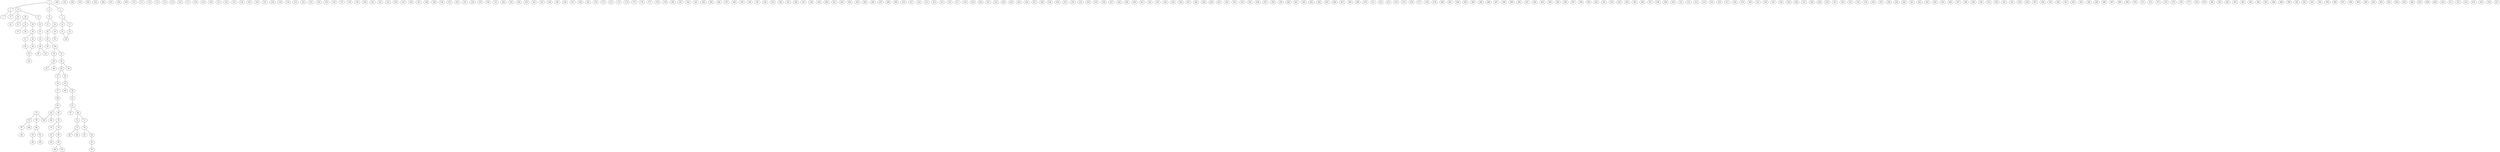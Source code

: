 graph molecule_3904 {
	1	 [chem=C];
	2	 [chem=C];
	1 -- 2	 [valence=1];
	3	 [chem=C];
	1 -- 3	 [valence=1];
	4	 [chem=N];
	1 -- 4	 [valence=1];
	5	 [chem=C];
	2 -- 5	 [valence=1];
	6	 [chem=N];
	3 -- 6	 [valence=1];
	7	 [chem=O];
	3 -- 7	 [valence=2];
	8	 [chem=C];
	4 -- 8	 [valence=1];
	9	 [chem=C];
	5 -- 9	 [valence=2];
	10	 [chem=C];
	5 -- 10	 [valence=1];
	12	 [chem=C];
	8 -- 12	 [valence=1];
	13	 [chem=O];
	8 -- 13	 [valence=2];
	14	 [chem=C];
	9 -- 14	 [valence=1];
	15	 [chem=C];
	10 -- 15	 [valence=2];
	11	 [chem=C];
	11 -- 6	 [valence=1];
	16	 [chem=C];
	11 -- 16	 [valence=1];
	17	 [chem=C];
	11 -- 17	 [valence=1];
	18	 [chem=N];
	12 -- 18	 [valence=1];
	19	 [chem=C];
	12 -- 19	 [valence=1];
	20	 [chem=C];
	14 -- 20	 [valence=2];
	15 -- 20	 [valence=1];
	21	 [chem=N];
	16 -- 21	 [valence=1];
	22	 [chem=O];
	16 -- 22	 [valence=2];
	23	 [chem=C];
	17 -- 23	 [valence=1];
	24	 [chem=C];
	18 -- 24	 [valence=1];
	25	 [chem=O];
	19 -- 25	 [valence=1];
	27	 [chem=C];
	23 -- 27	 [valence=1];
	28	 [chem=C];
	24 -- 28	 [valence=1];
	29	 [chem=O];
	24 -- 29	 [valence=2];
	26	 [chem=C];
	26 -- 21	 [valence=1];
	30	 [chem=C];
	26 -- 30	 [valence=1];
	31	 [chem=C];
	26 -- 31	 [valence=1];
	32	 [chem=N];
	27 -- 32	 [valence=1];
	33	 [chem=N];
	28 -- 33	 [valence=1];
	34	 [chem=C];
	28 -- 34	 [valence=1];
	35	 [chem=C];
	30 -- 35	 [valence=1];
	36	 [chem=O];
	31 -- 36	 [valence=1];
	37	 [chem=O];
	31 -- 37	 [valence=2];
	38	 [chem=C];
	32 -- 38	 [valence=1];
	39	 [chem=C];
	33 -- 39	 [valence=1];
	40	 [chem=C];
	34 -- 40	 [valence=1];
	41	 [chem=C];
	35 -- 41	 [valence=2];
	42	 [chem=C];
	35 -- 42	 [valence=1];
	43	 [chem=N];
	38 -- 43	 [valence=1];
	44	 [chem=N];
	38 -- 44	 [valence=2];
	45	 [chem=C];
	39 -- 45	 [valence=1];
	46	 [chem=O];
	39 -- 46	 [valence=2];
	47	 [chem=N];
	40 -- 47	 [valence=1];
	48	 [chem=O];
	40 -- 48	 [valence=2];
	49	 [chem=C];
	41 -- 49	 [valence=1];
	50	 [chem=C];
	42 -- 50	 [valence=2];
	51	 [chem=C];
	45 -- 51	 [valence=1];
	52	 [chem=N];
	45 -- 52	 [valence=1];
	53	 [chem=C];
	49 -- 53	 [valence=2];
	50 -- 53	 [valence=1];
	54	 [chem=S];
	51 -- 54	 [valence=1];
	55	 [chem=C];
	52 -- 55	 [valence=1];
	56	 [chem=O];
	53 -- 56	 [valence=1];
	57	 [chem=S];
	54 -- 57	 [valence=1];
	58	 [chem=C];
	55 -- 58	 [valence=1];
	59	 [chem=O];
	55 -- 59	 [valence=2];
	60	 [chem=C];
	57 -- 60	 [valence=1];
	61	 [chem=N];
	58 -- 61	 [valence=1];
	62	 [chem=C];
	60 -- 62	 [valence=1];
	63	 [chem=C];
	61 -- 63	 [valence=1];
	64	 [chem=C];
	62 -- 64	 [valence=1];
	65	 [chem=N];
	62 -- 65	 [valence=1];
	66	 [chem=C];
	63 -- 66	 [valence=1];
	67	 [chem=O];
	63 -- 67	 [valence=2];
	68	 [chem=N];
	64 -- 68	 [valence=1];
	69	 [chem=O];
	64 -- 69	 [valence=2];
	70	 [chem=C];
	65 -- 70	 [valence=1];
	71	 [chem=N];
	66 -- 71	 [valence=1];
	72	 [chem=C];
	66 -- 72	 [valence=1];
	74	 [chem=C];
	70 -- 74	 [valence=1];
	75	 [chem=O];
	70 -- 75	 [valence=2];
	76	 [chem=C];
	71 -- 76	 [valence=1];
	77	 [chem=C];
	72 -- 77	 [valence=1];
	73	 [chem=C];
	73 -- 68	 [valence=1];
	78	 [chem=C];
	73 -- 78	 [valence=1];
	79	 [chem=C];
	73 -- 79	 [valence=1];
	80	 [chem=N];
	74 -- 80	 [valence=1];
	81	 [chem=C];
	74 -- 81	 [valence=1];
	82	 [chem=C];
	76 -- 82	 [valence=1];
	83	 [chem=O];
	76 -- 83	 [valence=2];
	84	 [chem=C];
	77 -- 84	 [valence=1];
	85	 [chem=C];
	77 -- 85	 [valence=1];
	86	 [chem=C];
	78 -- 86	 [valence=1];
	87	 [chem=N];
	79 -- 87	 [valence=1];
	88	 [chem=O];
	79 -- 88	 [valence=2];
	89	 [chem=C];
	80 -- 89	 [valence=1];
	90	 [chem=O];
	81 -- 90	 [valence=1];
	91	 [chem=N];
	82 -- 91	 [valence=1];
	92	 [chem=C];
	86 -- 92	 [valence=2];
	93	 [chem=C];
	86 -- 93	 [valence=1];
	94	 [chem=C];
	87 -- 94	 [valence=1];
	95	 [chem=C];
	89 -- 95	 [valence=1];
	96	 [chem=O];
	89 -- 96	 [valence=2];
	97	 [chem=C];
	91 -- 97	 [valence=1];
	98	 [chem=C];
	92 -- 98	 [valence=1];
	99	 [chem=C];
	93 -- 99	 [valence=2];
	100	 [chem=C];
	101	 [chem=N];
	102	 [chem=C];
	103	 [chem=C];
	104	 [chem=O];
	105	 [chem=C];
	106	 [chem=N];
	107	 [chem=O];
	108	 [chem=C];
	109	 [chem=O];
	110	 [chem=N];
	111	 [chem=C];
	112	 [chem=C];
	113	 [chem=C];
	114	 [chem=O];
	115	 [chem=C];
	116	 [chem=O];
	117	 [chem=C];
	118	 [chem=N];
	119	 [chem=C];
	120	 [chem=C];
	121	 [chem=O];
	122	 [chem=N];
	123	 [chem=O];
	124	 [chem=C];
	125	 [chem=C];
	126	 [chem=N];
	127	 [chem=C];
	128	 [chem=C];
	129	 [chem=C];
	130	 [chem=O];
	131	 [chem=C];
	132	 [chem=C];
	133	 [chem=C];
	134	 [chem=C];
	135	 [chem=C];
	136	 [chem=N];
	137	 [chem=C];
	138	 [chem=N];
	139	 [chem=C];
	140	 [chem=O];
	141	 [chem=C];
	142	 [chem=N];
	143	 [chem=O];
	144	 [chem=C];
	145	 [chem=C];
	146	 [chem=C];
	147	 [chem=C];
	148	 [chem=N];
	149	 [chem=C];
	150	 [chem=N];
	151	 [chem=O];
	152	 [chem=C];
	153	 [chem=C];
	154	 [chem=C];
	155	 [chem=O];
	156	 [chem=C];
	157	 [chem=N];
	158	 [chem=N];
	159	 [chem=C];
	160	 [chem=C];
	161	 [chem=C];
	162	 [chem=N];
	163	 [chem=N];
	164	 [chem=C];
	165	 [chem=N];
	166	 [chem=C];
	167	 [chem=O];
	168	 [chem=N];
	169	 [chem=O];
	170	 [chem=C];
	171	 [chem=C];
	172	 [chem=C];
	173	 [chem=C];
	174	 [chem=C];
	175	 [chem=N];
	176	 [chem=C];
	177	 [chem=S];
	178	 [chem=N];
	179	 [chem=N];
	180	 [chem=C];
	181	 [chem=O];
	182	 [chem=C];
	183	 [chem=C];
	184	 [chem=N];
	185	 [chem=N];
	186	 [chem=C];
	187	 [chem=C];
	188	 [chem=C];
	189	 [chem=C];
	190	 [chem=C];
	191	 [chem=N];
	192	 [chem=C];
	193	 [chem=O];
	194	 [chem=N];
	195	 [chem=O];
	196	 [chem=C];
	197	 [chem=O];
	198	 [chem=N];
	199	 [chem=C];
	200	 [chem=C];
	201	 [chem=O];
	202	 [chem=O];
	203	 [chem=C];
	204	 [chem=C];
	205	 [chem=C];
	206	 [chem=C];
	207	 [chem=O];
	208	 [chem=C];
	209	 [chem=C];
	210	 [chem=C];
	211	 [chem=N];
	212	 [chem=C];
	213	 [chem=N];
	214	 [chem=N];
	215	 [chem=H];
	216	 [chem=H];
	217	 [chem=H];
	218	 [chem=H];
	219	 [chem=H];
	220	 [chem=H];
	221	 [chem=H];
	222	 [chem=H];
	223	 [chem=H];
	224	 [chem=H];
	225	 [chem=H];
	226	 [chem=H];
	227	 [chem=H];
	228	 [chem=H];
	229	 [chem=H];
	230	 [chem=H];
	231	 [chem=H];
	232	 [chem=H];
	233	 [chem=H];
	234	 [chem=H];
	235	 [chem=H];
	236	 [chem=H];
	237	 [chem=H];
	238	 [chem=H];
	239	 [chem=H];
	240	 [chem=H];
	241	 [chem=H];
	242	 [chem=H];
	243	 [chem=H];
	244	 [chem=H];
	245	 [chem=H];
	246	 [chem=H];
	247	 [chem=H];
	248	 [chem=H];
	249	 [chem=H];
	250	 [chem=H];
	251	 [chem=H];
	252	 [chem=H];
	253	 [chem=H];
	254	 [chem=H];
	255	 [chem=H];
	256	 [chem=H];
	257	 [chem=H];
	258	 [chem=H];
	259	 [chem=H];
	260	 [chem=H];
	261	 [chem=H];
	262	 [chem=H];
	263	 [chem=H];
	264	 [chem=H];
	265	 [chem=H];
	266	 [chem=H];
	267	 [chem=H];
	268	 [chem=H];
	269	 [chem=H];
	270	 [chem=H];
	271	 [chem=H];
	272	 [chem=H];
	273	 [chem=H];
	274	 [chem=H];
	275	 [chem=H];
	276	 [chem=H];
	277	 [chem=H];
	278	 [chem=H];
	279	 [chem=H];
	280	 [chem=H];
	281	 [chem=H];
	282	 [chem=H];
	283	 [chem=H];
	284	 [chem=H];
	285	 [chem=H];
	286	 [chem=H];
	287	 [chem=H];
	288	 [chem=H];
	289	 [chem=H];
	290	 [chem=H];
	291	 [chem=H];
	292	 [chem=H];
	293	 [chem=H];
	294	 [chem=H];
	295	 [chem=H];
	296	 [chem=H];
	297	 [chem=H];
	298	 [chem=H];
	299	 [chem=H];
	300	 [chem=H];
	301	 [chem=H];
	302	 [chem=H];
	303	 [chem=H];
	304	 [chem=H];
	305	 [chem=H];
	306	 [chem=H];
	307	 [chem=H];
	308	 [chem=H];
	309	 [chem=H];
	310	 [chem=H];
	311	 [chem=H];
	312	 [chem=H];
	313	 [chem=H];
	314	 [chem=H];
	315	 [chem=H];
	316	 [chem=H];
	317	 [chem=H];
	318	 [chem=H];
	319	 [chem=H];
	320	 [chem=H];
	321	 [chem=H];
	322	 [chem=H];
	323	 [chem=H];
	324	 [chem=H];
	325	 [chem=H];
	326	 [chem=H];
	327	 [chem=H];
	328	 [chem=H];
	329	 [chem=H];
	330	 [chem=H];
	331	 [chem=H];
	332	 [chem=H];
	333	 [chem=H];
	334	 [chem=H];
	335	 [chem=H];
	336	 [chem=H];
	337	 [chem=H];
	338	 [chem=H];
	339	 [chem=H];
	340	 [chem=H];
	341	 [chem=H];
	342	 [chem=H];
	343	 [chem=H];
	344	 [chem=H];
	345	 [chem=H];
	346	 [chem=H];
	347	 [chem=H];
	348	 [chem=H];
	349	 [chem=H];
	350	 [chem=H];
	351	 [chem=H];
	352	 [chem=H];
	353	 [chem=H];
	354	 [chem=H];
	355	 [chem=H];
	356	 [chem=H];
	357	 [chem=H];
	358	 [chem=H];
	359	 [chem=H];
	360	 [chem=H];
	361	 [chem=H];
	362	 [chem=H];
	363	 [chem=H];
	364	 [chem=H];
	365	 [chem=H];
	366	 [chem=H];
	367	 [chem=H];
	368	 [chem=H];
	369	 [chem=H];
	370	 [chem=H];
	371	 [chem=H];
	372	 [chem=H];
	373	 [chem=H];
	374	 [chem=H];
	375	 [chem=H];
	376	 [chem=H];
	377	 [chem=H];
	378	 [chem=H];
	379	 [chem=H];
	380	 [chem=H];
	381	 [chem=H];
	382	 [chem=H];
	383	 [chem=H];
	384	 [chem=H];
	385	 [chem=H];
	386	 [chem=H];
	387	 [chem=H];
	388	 [chem=H];
	389	 [chem=H];
	390	 [chem=H];
	391	 [chem=H];
	392	 [chem=H];
	393	 [chem=H];
	394	 [chem=H];
	395	 [chem=H];
	396	 [chem=H];
	397	 [chem=H];
	398	 [chem=H];
	399	 [chem=H];
	400	 [chem=H];
	401	 [chem=H];
	402	 [chem=H];
	403	 [chem=H];
	404	 [chem=H];
	405	 [chem=H];
	406	 [chem=H];
	407	 [chem=H];
	408	 [chem=H];
	409	 [chem=H];
	410	 [chem=H];
	411	 [chem=H];
	412	 [chem=H];
	413	 [chem=H];
	414	 [chem=H];
	415	 [chem=H];
	416	 [chem=H];
	417	 [chem=H];
}
